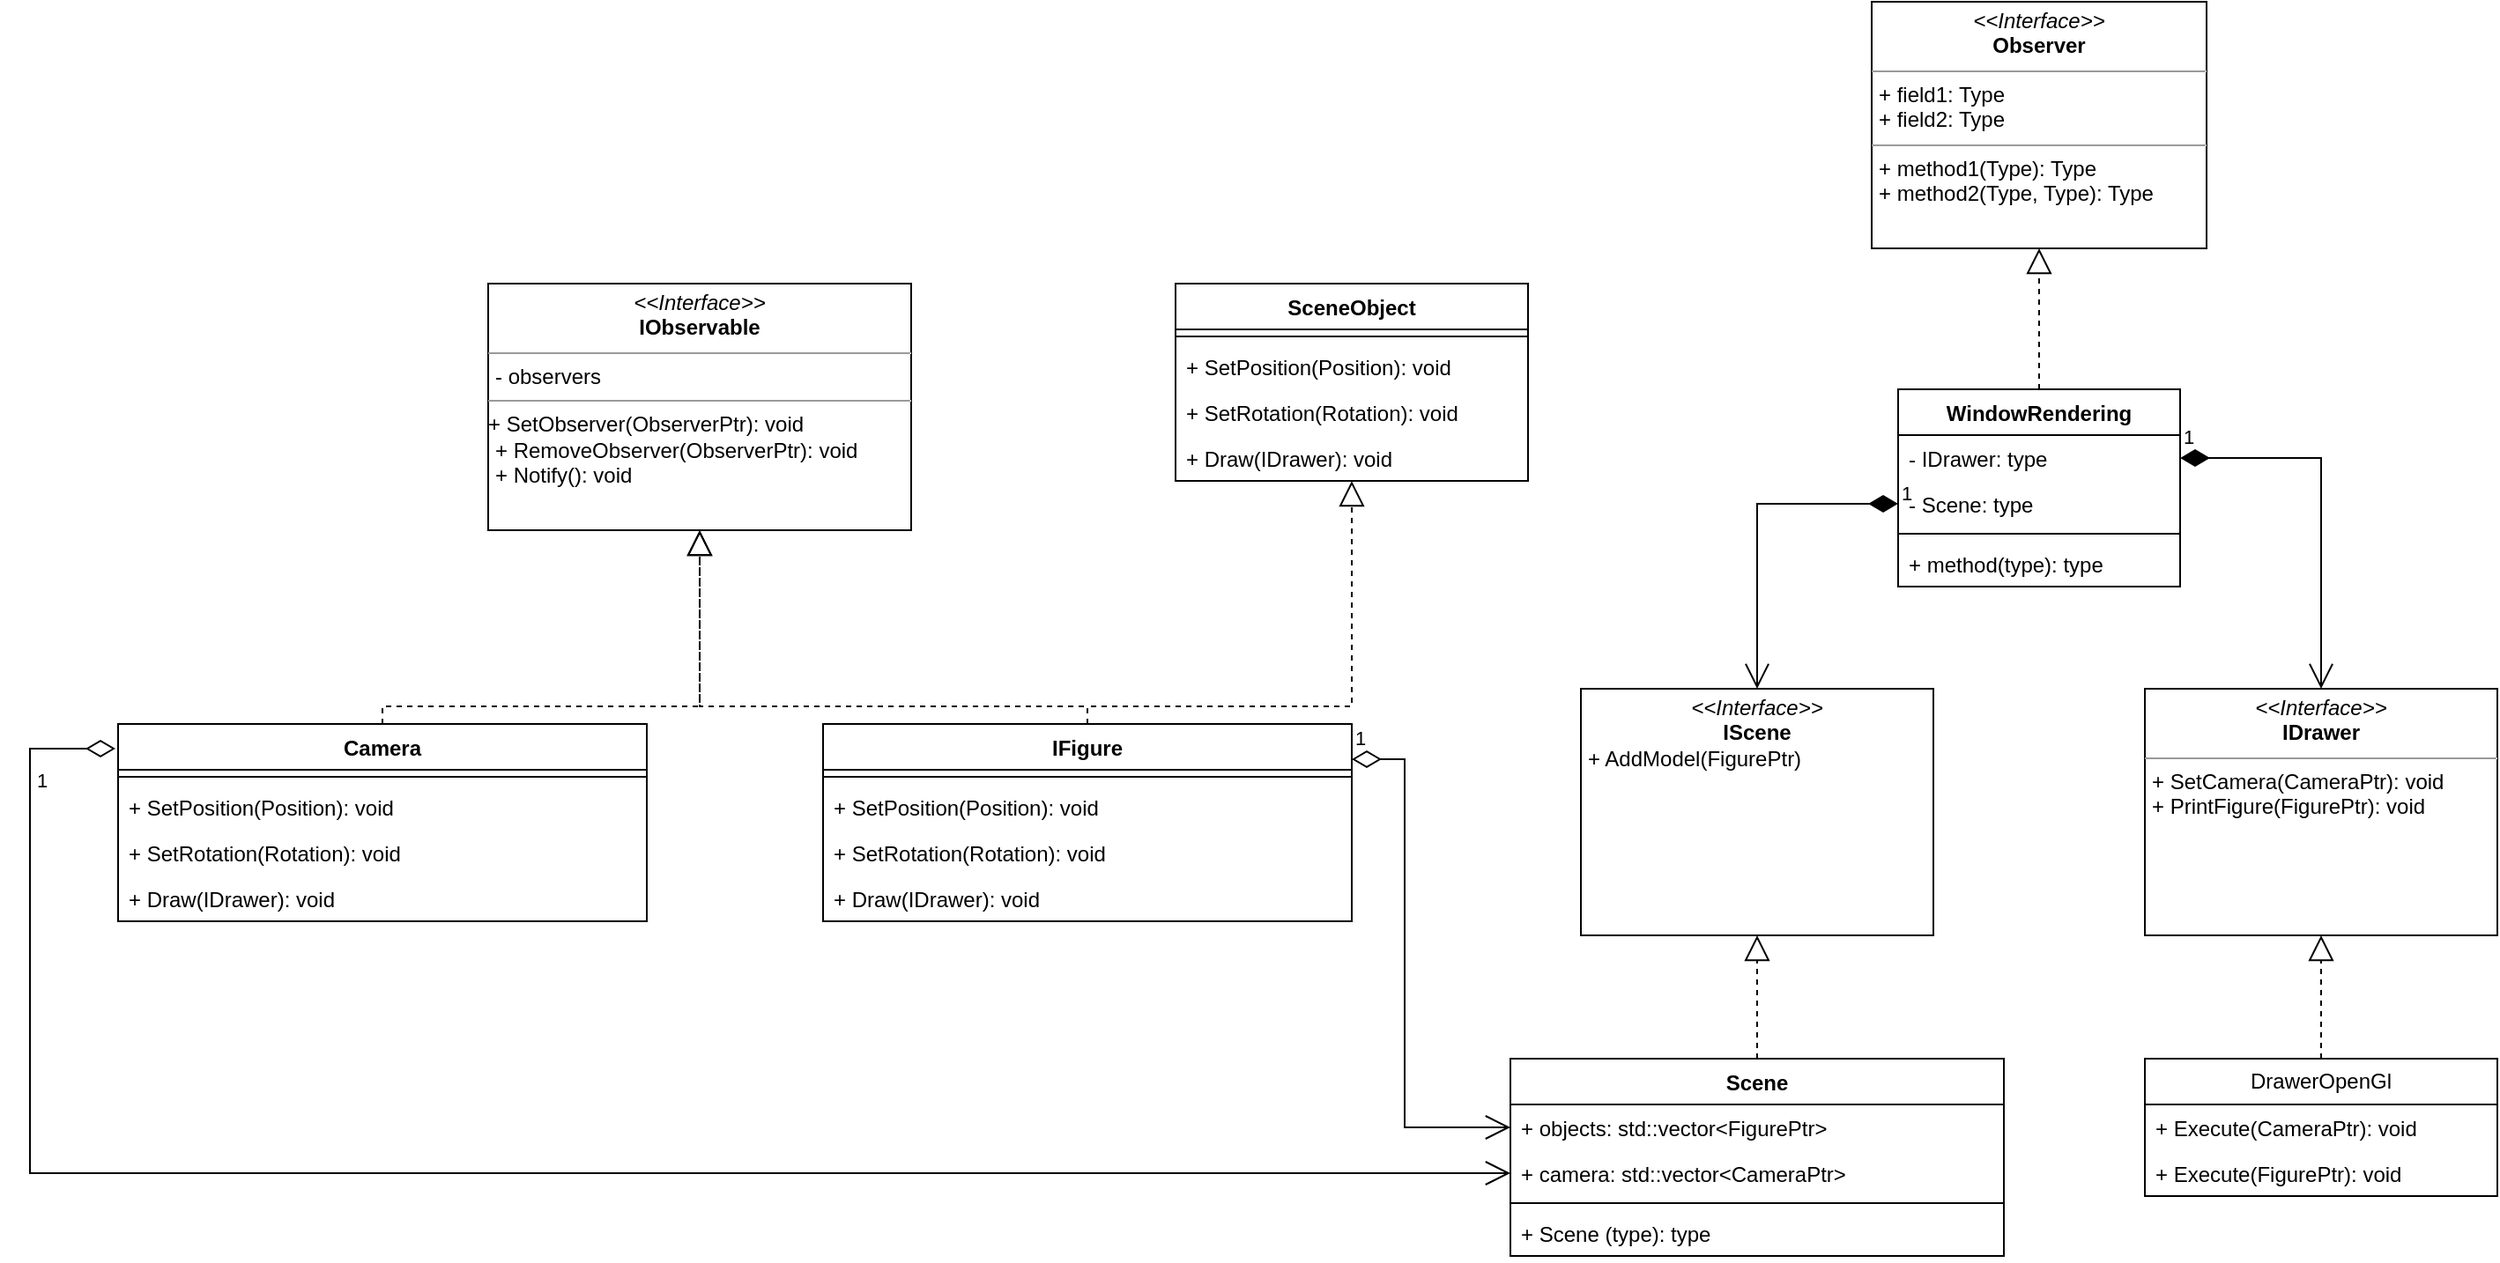 <mxfile version="22.1.5" type="github">
  <diagram name="Страница — 1" id="nXsoBbCKLhtzGqLu5Iii">
    <mxGraphModel dx="2901" dy="1046" grid="1" gridSize="10" guides="1" tooltips="1" connect="1" arrows="1" fold="1" page="1" pageScale="1" pageWidth="827" pageHeight="1169" math="0" shadow="0">
      <root>
        <mxCell id="0" />
        <mxCell id="1" parent="0" />
        <mxCell id="WsMUxNPvQTmBOQw50MA2-1" value="SceneObject" style="swimlane;fontStyle=1;align=center;verticalAlign=top;childLayout=stackLayout;horizontal=1;startSize=26;horizontalStack=0;resizeParent=1;resizeParentMax=0;resizeLast=0;collapsible=1;marginBottom=0;whiteSpace=wrap;html=1;" vertex="1" parent="1">
          <mxGeometry x="420" y="240" width="200" height="112" as="geometry" />
        </mxCell>
        <mxCell id="WsMUxNPvQTmBOQw50MA2-2" value="" style="line;strokeWidth=1;fillColor=none;align=left;verticalAlign=middle;spacingTop=-1;spacingLeft=3;spacingRight=3;rotatable=0;labelPosition=right;points=[];portConstraint=eastwest;strokeColor=inherit;" vertex="1" parent="WsMUxNPvQTmBOQw50MA2-1">
          <mxGeometry y="26" width="200" height="8" as="geometry" />
        </mxCell>
        <mxCell id="WsMUxNPvQTmBOQw50MA2-3" value="+ SetPosition(Position): void" style="text;strokeColor=none;fillColor=none;align=left;verticalAlign=top;spacingLeft=4;spacingRight=4;overflow=hidden;rotatable=0;points=[[0,0.5],[1,0.5]];portConstraint=eastwest;whiteSpace=wrap;html=1;" vertex="1" parent="WsMUxNPvQTmBOQw50MA2-1">
          <mxGeometry y="34" width="200" height="26" as="geometry" />
        </mxCell>
        <mxCell id="WsMUxNPvQTmBOQw50MA2-4" value="+ SetRotation(Rotation): void" style="text;strokeColor=none;fillColor=none;align=left;verticalAlign=top;spacingLeft=4;spacingRight=4;overflow=hidden;rotatable=0;points=[[0,0.5],[1,0.5]];portConstraint=eastwest;whiteSpace=wrap;html=1;" vertex="1" parent="WsMUxNPvQTmBOQw50MA2-1">
          <mxGeometry y="60" width="200" height="26" as="geometry" />
        </mxCell>
        <mxCell id="WsMUxNPvQTmBOQw50MA2-5" value="+ Draw(IDrawer): void" style="text;strokeColor=none;fillColor=none;align=left;verticalAlign=top;spacingLeft=4;spacingRight=4;overflow=hidden;rotatable=0;points=[[0,0.5],[1,0.5]];portConstraint=eastwest;whiteSpace=wrap;html=1;" vertex="1" parent="WsMUxNPvQTmBOQw50MA2-1">
          <mxGeometry y="86" width="200" height="26" as="geometry" />
        </mxCell>
        <mxCell id="WsMUxNPvQTmBOQw50MA2-6" value="IFigure" style="swimlane;fontStyle=1;align=center;verticalAlign=top;childLayout=stackLayout;horizontal=1;startSize=26;horizontalStack=0;resizeParent=1;resizeParentMax=0;resizeLast=0;collapsible=1;marginBottom=0;whiteSpace=wrap;html=1;" vertex="1" parent="1">
          <mxGeometry x="220" y="490" width="300" height="112" as="geometry" />
        </mxCell>
        <mxCell id="WsMUxNPvQTmBOQw50MA2-7" value="" style="line;strokeWidth=1;fillColor=none;align=left;verticalAlign=middle;spacingTop=-1;spacingLeft=3;spacingRight=3;rotatable=0;labelPosition=right;points=[];portConstraint=eastwest;strokeColor=inherit;" vertex="1" parent="WsMUxNPvQTmBOQw50MA2-6">
          <mxGeometry y="26" width="300" height="8" as="geometry" />
        </mxCell>
        <mxCell id="WsMUxNPvQTmBOQw50MA2-8" value="+ SetPosition(Position): void" style="text;strokeColor=none;fillColor=none;align=left;verticalAlign=top;spacingLeft=4;spacingRight=4;overflow=hidden;rotatable=0;points=[[0,0.5],[1,0.5]];portConstraint=eastwest;whiteSpace=wrap;html=1;" vertex="1" parent="WsMUxNPvQTmBOQw50MA2-6">
          <mxGeometry y="34" width="300" height="26" as="geometry" />
        </mxCell>
        <mxCell id="WsMUxNPvQTmBOQw50MA2-9" value="+ SetRotation(Rotation): void" style="text;strokeColor=none;fillColor=none;align=left;verticalAlign=top;spacingLeft=4;spacingRight=4;overflow=hidden;rotatable=0;points=[[0,0.5],[1,0.5]];portConstraint=eastwest;whiteSpace=wrap;html=1;" vertex="1" parent="WsMUxNPvQTmBOQw50MA2-6">
          <mxGeometry y="60" width="300" height="26" as="geometry" />
        </mxCell>
        <mxCell id="WsMUxNPvQTmBOQw50MA2-10" value="+ Draw(IDrawer): void" style="text;strokeColor=none;fillColor=none;align=left;verticalAlign=top;spacingLeft=4;spacingRight=4;overflow=hidden;rotatable=0;points=[[0,0.5],[1,0.5]];portConstraint=eastwest;whiteSpace=wrap;html=1;" vertex="1" parent="WsMUxNPvQTmBOQw50MA2-6">
          <mxGeometry y="86" width="300" height="26" as="geometry" />
        </mxCell>
        <mxCell id="WsMUxNPvQTmBOQw50MA2-11" value="Camera" style="swimlane;fontStyle=1;align=center;verticalAlign=top;childLayout=stackLayout;horizontal=1;startSize=26;horizontalStack=0;resizeParent=1;resizeParentMax=0;resizeLast=0;collapsible=1;marginBottom=0;whiteSpace=wrap;html=1;" vertex="1" parent="1">
          <mxGeometry x="-180" y="490" width="300" height="112" as="geometry" />
        </mxCell>
        <mxCell id="WsMUxNPvQTmBOQw50MA2-12" value="" style="line;strokeWidth=1;fillColor=none;align=left;verticalAlign=middle;spacingTop=-1;spacingLeft=3;spacingRight=3;rotatable=0;labelPosition=right;points=[];portConstraint=eastwest;strokeColor=inherit;" vertex="1" parent="WsMUxNPvQTmBOQw50MA2-11">
          <mxGeometry y="26" width="300" height="8" as="geometry" />
        </mxCell>
        <mxCell id="WsMUxNPvQTmBOQw50MA2-13" value="+ SetPosition(Position): void" style="text;strokeColor=none;fillColor=none;align=left;verticalAlign=top;spacingLeft=4;spacingRight=4;overflow=hidden;rotatable=0;points=[[0,0.5],[1,0.5]];portConstraint=eastwest;whiteSpace=wrap;html=1;" vertex="1" parent="WsMUxNPvQTmBOQw50MA2-11">
          <mxGeometry y="34" width="300" height="26" as="geometry" />
        </mxCell>
        <mxCell id="WsMUxNPvQTmBOQw50MA2-14" value="+ SetRotation(Rotation): void" style="text;strokeColor=none;fillColor=none;align=left;verticalAlign=top;spacingLeft=4;spacingRight=4;overflow=hidden;rotatable=0;points=[[0,0.5],[1,0.5]];portConstraint=eastwest;whiteSpace=wrap;html=1;" vertex="1" parent="WsMUxNPvQTmBOQw50MA2-11">
          <mxGeometry y="60" width="300" height="26" as="geometry" />
        </mxCell>
        <mxCell id="WsMUxNPvQTmBOQw50MA2-15" value="+ Draw(IDrawer): void" style="text;strokeColor=none;fillColor=none;align=left;verticalAlign=top;spacingLeft=4;spacingRight=4;overflow=hidden;rotatable=0;points=[[0,0.5],[1,0.5]];portConstraint=eastwest;whiteSpace=wrap;html=1;" vertex="1" parent="WsMUxNPvQTmBOQw50MA2-11">
          <mxGeometry y="86" width="300" height="26" as="geometry" />
        </mxCell>
        <mxCell id="WsMUxNPvQTmBOQw50MA2-16" value="Scene" style="swimlane;fontStyle=1;align=center;verticalAlign=top;childLayout=stackLayout;horizontal=1;startSize=26;horizontalStack=0;resizeParent=1;resizeParentMax=0;resizeLast=0;collapsible=1;marginBottom=0;whiteSpace=wrap;html=1;" vertex="1" parent="1">
          <mxGeometry x="610" y="680" width="280" height="112" as="geometry" />
        </mxCell>
        <mxCell id="WsMUxNPvQTmBOQw50MA2-17" value="+ objects: std::vector&amp;lt;FigurePtr&amp;gt;" style="text;strokeColor=none;fillColor=none;align=left;verticalAlign=top;spacingLeft=4;spacingRight=4;overflow=hidden;rotatable=0;points=[[0,0.5],[1,0.5]];portConstraint=eastwest;whiteSpace=wrap;html=1;" vertex="1" parent="WsMUxNPvQTmBOQw50MA2-16">
          <mxGeometry y="26" width="280" height="26" as="geometry" />
        </mxCell>
        <mxCell id="WsMUxNPvQTmBOQw50MA2-18" value="+ camera: std::vector&amp;lt;CameraPtr&amp;gt;" style="text;strokeColor=none;fillColor=none;align=left;verticalAlign=top;spacingLeft=4;spacingRight=4;overflow=hidden;rotatable=0;points=[[0,0.5],[1,0.5]];portConstraint=eastwest;whiteSpace=wrap;html=1;" vertex="1" parent="WsMUxNPvQTmBOQw50MA2-16">
          <mxGeometry y="52" width="280" height="26" as="geometry" />
        </mxCell>
        <mxCell id="WsMUxNPvQTmBOQw50MA2-19" value="" style="line;strokeWidth=1;fillColor=none;align=left;verticalAlign=middle;spacingTop=-1;spacingLeft=3;spacingRight=3;rotatable=0;labelPosition=right;points=[];portConstraint=eastwest;strokeColor=inherit;" vertex="1" parent="WsMUxNPvQTmBOQw50MA2-16">
          <mxGeometry y="78" width="280" height="8" as="geometry" />
        </mxCell>
        <mxCell id="WsMUxNPvQTmBOQw50MA2-20" value="+ Scene (type): type" style="text;strokeColor=none;fillColor=none;align=left;verticalAlign=top;spacingLeft=4;spacingRight=4;overflow=hidden;rotatable=0;points=[[0,0.5],[1,0.5]];portConstraint=eastwest;whiteSpace=wrap;html=1;" vertex="1" parent="WsMUxNPvQTmBOQw50MA2-16">
          <mxGeometry y="86" width="280" height="26" as="geometry" />
        </mxCell>
        <mxCell id="WsMUxNPvQTmBOQw50MA2-21" value="" style="endArrow=block;dashed=1;endFill=0;endSize=12;html=1;rounded=0;exitX=0.5;exitY=0;exitDx=0;exitDy=0;entryX=0.5;entryY=1;entryDx=0;entryDy=0;" edge="1" parent="1" source="WsMUxNPvQTmBOQw50MA2-11" target="WsMUxNPvQTmBOQw50MA2-41">
          <mxGeometry width="160" relative="1" as="geometry">
            <mxPoint y="740" as="sourcePoint" />
            <mxPoint x="-110" y="300" as="targetPoint" />
            <Array as="points">
              <mxPoint x="-30" y="480" />
              <mxPoint x="150" y="480" />
            </Array>
          </mxGeometry>
        </mxCell>
        <mxCell id="WsMUxNPvQTmBOQw50MA2-22" value="" style="endArrow=block;dashed=1;endFill=0;endSize=12;html=1;rounded=0;entryX=0.5;entryY=1.002;entryDx=0;entryDy=0;entryPerimeter=0;exitX=0.5;exitY=0;exitDx=0;exitDy=0;" edge="1" parent="1" source="WsMUxNPvQTmBOQw50MA2-6" target="WsMUxNPvQTmBOQw50MA2-5">
          <mxGeometry width="160" relative="1" as="geometry">
            <mxPoint x="-55" y="530" as="sourcePoint" />
            <mxPoint x="181" y="454" as="targetPoint" />
            <Array as="points">
              <mxPoint x="370" y="480" />
              <mxPoint x="520" y="480" />
            </Array>
          </mxGeometry>
        </mxCell>
        <mxCell id="WsMUxNPvQTmBOQw50MA2-23" value="" style="endArrow=block;dashed=1;endFill=0;endSize=12;html=1;rounded=0;entryX=0.5;entryY=1;entryDx=0;entryDy=0;exitX=0.5;exitY=0;exitDx=0;exitDy=0;" edge="1" parent="1" source="WsMUxNPvQTmBOQw50MA2-6" target="WsMUxNPvQTmBOQw50MA2-41">
          <mxGeometry width="160" relative="1" as="geometry">
            <mxPoint x="-70" y="280" as="sourcePoint" />
            <mxPoint x="170" y="250" as="targetPoint" />
            <Array as="points">
              <mxPoint x="370" y="480" />
              <mxPoint x="150" y="480" />
            </Array>
          </mxGeometry>
        </mxCell>
        <mxCell id="WsMUxNPvQTmBOQw50MA2-24" value="&lt;p style=&quot;margin:0px;margin-top:4px;text-align:center;&quot;&gt;&lt;i&gt;&amp;lt;&amp;lt;Interface&amp;gt;&amp;gt;&lt;/i&gt;&lt;br&gt;&lt;b&gt;IDrawer&lt;/b&gt;&lt;/p&gt;&lt;hr size=&quot;1&quot;&gt;&lt;p style=&quot;margin:0px;margin-left:4px;&quot;&gt;&lt;/p&gt;&lt;p style=&quot;margin:0px;margin-left:4px;&quot;&gt;+ SetCamera(CameraPtr): void&lt;br&gt;+ PrintFigure(FigurePtr): void&lt;/p&gt;" style="verticalAlign=top;align=left;overflow=fill;fontSize=12;fontFamily=Helvetica;html=1;whiteSpace=wrap;" vertex="1" parent="1">
          <mxGeometry x="970" y="470" width="200" height="140" as="geometry" />
        </mxCell>
        <mxCell id="WsMUxNPvQTmBOQw50MA2-25" value="WindowRendering" style="swimlane;fontStyle=1;align=center;verticalAlign=top;childLayout=stackLayout;horizontal=1;startSize=26;horizontalStack=0;resizeParent=1;resizeParentMax=0;resizeLast=0;collapsible=1;marginBottom=0;whiteSpace=wrap;html=1;" vertex="1" parent="1">
          <mxGeometry x="830" y="300" width="160" height="112" as="geometry" />
        </mxCell>
        <mxCell id="WsMUxNPvQTmBOQw50MA2-26" value="- IDrawer: type" style="text;strokeColor=none;fillColor=none;align=left;verticalAlign=top;spacingLeft=4;spacingRight=4;overflow=hidden;rotatable=0;points=[[0,0.5],[1,0.5]];portConstraint=eastwest;whiteSpace=wrap;html=1;" vertex="1" parent="WsMUxNPvQTmBOQw50MA2-25">
          <mxGeometry y="26" width="160" height="26" as="geometry" />
        </mxCell>
        <mxCell id="WsMUxNPvQTmBOQw50MA2-27" value="- Scene: type" style="text;strokeColor=none;fillColor=none;align=left;verticalAlign=top;spacingLeft=4;spacingRight=4;overflow=hidden;rotatable=0;points=[[0,0.5],[1,0.5]];portConstraint=eastwest;whiteSpace=wrap;html=1;" vertex="1" parent="WsMUxNPvQTmBOQw50MA2-25">
          <mxGeometry y="52" width="160" height="26" as="geometry" />
        </mxCell>
        <mxCell id="WsMUxNPvQTmBOQw50MA2-28" value="" style="line;strokeWidth=1;fillColor=none;align=left;verticalAlign=middle;spacingTop=-1;spacingLeft=3;spacingRight=3;rotatable=0;labelPosition=right;points=[];portConstraint=eastwest;strokeColor=inherit;" vertex="1" parent="WsMUxNPvQTmBOQw50MA2-25">
          <mxGeometry y="78" width="160" height="8" as="geometry" />
        </mxCell>
        <mxCell id="WsMUxNPvQTmBOQw50MA2-29" value="+ method(type): type" style="text;strokeColor=none;fillColor=none;align=left;verticalAlign=top;spacingLeft=4;spacingRight=4;overflow=hidden;rotatable=0;points=[[0,0.5],[1,0.5]];portConstraint=eastwest;whiteSpace=wrap;html=1;" vertex="1" parent="WsMUxNPvQTmBOQw50MA2-25">
          <mxGeometry y="86" width="160" height="26" as="geometry" />
        </mxCell>
        <mxCell id="WsMUxNPvQTmBOQw50MA2-30" value="DrawerOpenGl" style="swimlane;fontStyle=0;childLayout=stackLayout;horizontal=1;startSize=26;fillColor=none;horizontalStack=0;resizeParent=1;resizeParentMax=0;resizeLast=0;collapsible=1;marginBottom=0;whiteSpace=wrap;html=1;" vertex="1" parent="1">
          <mxGeometry x="970" y="680" width="200" height="78" as="geometry" />
        </mxCell>
        <mxCell id="WsMUxNPvQTmBOQw50MA2-31" value="+ Execute(CameraPtr): void" style="text;strokeColor=none;fillColor=none;align=left;verticalAlign=top;spacingLeft=4;spacingRight=4;overflow=hidden;rotatable=0;points=[[0,0.5],[1,0.5]];portConstraint=eastwest;whiteSpace=wrap;html=1;" vertex="1" parent="WsMUxNPvQTmBOQw50MA2-30">
          <mxGeometry y="26" width="200" height="26" as="geometry" />
        </mxCell>
        <mxCell id="WsMUxNPvQTmBOQw50MA2-32" value="+ Execute(FigurePtr): void" style="text;strokeColor=none;fillColor=none;align=left;verticalAlign=top;spacingLeft=4;spacingRight=4;overflow=hidden;rotatable=0;points=[[0,0.5],[1,0.5]];portConstraint=eastwest;whiteSpace=wrap;html=1;" vertex="1" parent="WsMUxNPvQTmBOQw50MA2-30">
          <mxGeometry y="52" width="200" height="26" as="geometry" />
        </mxCell>
        <mxCell id="WsMUxNPvQTmBOQw50MA2-33" value="" style="endArrow=block;dashed=1;endFill=0;endSize=12;html=1;rounded=0;entryX=0.5;entryY=1;entryDx=0;entryDy=0;exitX=0.5;exitY=0;exitDx=0;exitDy=0;" edge="1" parent="1" source="WsMUxNPvQTmBOQw50MA2-16" target="WsMUxNPvQTmBOQw50MA2-37">
          <mxGeometry width="160" relative="1" as="geometry">
            <mxPoint x="750" y="680" as="sourcePoint" />
            <mxPoint x="750" y="610" as="targetPoint" />
          </mxGeometry>
        </mxCell>
        <mxCell id="WsMUxNPvQTmBOQw50MA2-34" value="1" style="endArrow=open;html=1;endSize=12;startArrow=diamondThin;startSize=14;startFill=1;edgeStyle=orthogonalEdgeStyle;align=left;verticalAlign=bottom;rounded=0;entryX=0.5;entryY=0;entryDx=0;entryDy=0;exitX=1;exitY=0.5;exitDx=0;exitDy=0;" edge="1" parent="1" source="WsMUxNPvQTmBOQw50MA2-26" target="WsMUxNPvQTmBOQw50MA2-24">
          <mxGeometry x="-1" y="3" relative="1" as="geometry">
            <mxPoint x="980" y="210" as="sourcePoint" />
            <mxPoint x="1161.6" y="483.96" as="targetPoint" />
            <Array as="points">
              <mxPoint x="1070" y="339" />
            </Array>
          </mxGeometry>
        </mxCell>
        <mxCell id="WsMUxNPvQTmBOQw50MA2-35" value="1" style="endArrow=open;html=1;endSize=12;startArrow=diamondThin;startSize=14;startFill=0;edgeStyle=orthogonalEdgeStyle;align=left;verticalAlign=bottom;rounded=0;entryX=0;entryY=0.5;entryDx=0;entryDy=0;exitX=-0.005;exitY=0.125;exitDx=0;exitDy=0;exitPerimeter=0;" edge="1" parent="1" source="WsMUxNPvQTmBOQw50MA2-11" target="WsMUxNPvQTmBOQw50MA2-18">
          <mxGeometry x="-0.918" y="27" relative="1" as="geometry">
            <mxPoint x="520" y="420" as="sourcePoint" />
            <mxPoint x="680" y="420" as="targetPoint" />
            <Array as="points">
              <mxPoint x="-230" y="504" />
              <mxPoint x="-230" y="745" />
            </Array>
            <mxPoint as="offset" />
          </mxGeometry>
        </mxCell>
        <mxCell id="WsMUxNPvQTmBOQw50MA2-36" value="1" style="endArrow=open;html=1;endSize=12;startArrow=diamondThin;startSize=14;startFill=0;edgeStyle=orthogonalEdgeStyle;align=left;verticalAlign=bottom;rounded=0;entryX=0;entryY=0.5;entryDx=0;entryDy=0;" edge="1" parent="1" target="WsMUxNPvQTmBOQw50MA2-17">
          <mxGeometry x="-1" y="3" relative="1" as="geometry">
            <mxPoint x="520" y="510" as="sourcePoint" />
            <mxPoint x="680" y="510" as="targetPoint" />
            <Array as="points">
              <mxPoint x="550" y="510" />
            </Array>
          </mxGeometry>
        </mxCell>
        <mxCell id="WsMUxNPvQTmBOQw50MA2-37" value="&lt;p style=&quot;margin:0px;margin-top:4px;text-align:center;&quot;&gt;&lt;i&gt;&amp;lt;&amp;lt;Interface&amp;gt;&amp;gt;&lt;b&gt;&lt;br&gt;&lt;/b&gt;&lt;/i&gt;&lt;b&gt;IScene&lt;/b&gt;&lt;/p&gt;&lt;p style=&quot;margin:0px;margin-left:4px;&quot;&gt;&lt;/p&gt;&lt;p style=&quot;margin:0px;margin-left:4px;&quot;&gt;+ AddModel(FigurePtr)&lt;/p&gt;" style="verticalAlign=top;align=left;overflow=fill;fontSize=12;fontFamily=Helvetica;html=1;whiteSpace=wrap;" vertex="1" parent="1">
          <mxGeometry x="650" y="470" width="200" height="140" as="geometry" />
        </mxCell>
        <mxCell id="WsMUxNPvQTmBOQw50MA2-38" value="1" style="endArrow=open;html=1;endSize=12;startArrow=diamondThin;startSize=14;startFill=1;edgeStyle=orthogonalEdgeStyle;align=left;verticalAlign=bottom;rounded=0;entryX=0.5;entryY=0;entryDx=0;entryDy=0;exitX=0;exitY=0.5;exitDx=0;exitDy=0;" edge="1" parent="1" source="WsMUxNPvQTmBOQw50MA2-27" target="WsMUxNPvQTmBOQw50MA2-37">
          <mxGeometry x="-1" y="3" relative="1" as="geometry">
            <mxPoint x="730" y="211" as="sourcePoint" />
            <mxPoint x="670.0" y="456" as="targetPoint" />
            <Array as="points">
              <mxPoint x="750" y="365" />
            </Array>
          </mxGeometry>
        </mxCell>
        <mxCell id="WsMUxNPvQTmBOQw50MA2-39" value="" style="endArrow=block;dashed=1;endFill=0;endSize=12;html=1;rounded=0;entryX=0.5;entryY=1;entryDx=0;entryDy=0;exitX=0.5;exitY=0;exitDx=0;exitDy=0;" edge="1" parent="1" source="WsMUxNPvQTmBOQw50MA2-30" target="WsMUxNPvQTmBOQw50MA2-24">
          <mxGeometry width="160" relative="1" as="geometry">
            <mxPoint x="1069.58" y="680" as="sourcePoint" />
            <mxPoint x="1069.58" y="610" as="targetPoint" />
          </mxGeometry>
        </mxCell>
        <mxCell id="WsMUxNPvQTmBOQw50MA2-40" value="&lt;p style=&quot;margin:0px;margin-top:4px;text-align:center;&quot;&gt;&lt;i&gt;&amp;lt;&amp;lt;Interface&amp;gt;&amp;gt;&lt;/i&gt;&lt;br&gt;&lt;b&gt;Observer&lt;/b&gt;&lt;/p&gt;&lt;hr size=&quot;1&quot;&gt;&lt;p style=&quot;margin:0px;margin-left:4px;&quot;&gt;+ field1: Type&lt;br&gt;+ field2: Type&lt;/p&gt;&lt;hr size=&quot;1&quot;&gt;&lt;p style=&quot;margin:0px;margin-left:4px;&quot;&gt;+ method1(Type): Type&lt;br&gt;+ method2(Type, Type): Type&lt;/p&gt;" style="verticalAlign=top;align=left;overflow=fill;fontSize=12;fontFamily=Helvetica;html=1;whiteSpace=wrap;" vertex="1" parent="1">
          <mxGeometry x="815" y="80" width="190" height="140" as="geometry" />
        </mxCell>
        <mxCell id="WsMUxNPvQTmBOQw50MA2-41" value="&lt;p style=&quot;margin:0px;margin-top:4px;text-align:center;&quot;&gt;&lt;i&gt;&amp;lt;&amp;lt;Interface&amp;gt;&amp;gt;&lt;/i&gt;&lt;br&gt;&lt;b&gt;IObservable&lt;/b&gt;&lt;/p&gt;&lt;hr size=&quot;1&quot;&gt;&lt;p style=&quot;margin:0px;margin-left:4px;&quot;&gt;- observers&lt;/p&gt;&lt;hr size=&quot;1&quot;&gt;+ SetObserver(ObserverPtr): void&lt;p style=&quot;margin:0px;margin-left:4px;&quot;&gt;+ RemoveObserver(ObserverPtr): void&lt;br&gt;&lt;/p&gt;&lt;p style=&quot;margin:0px;margin-left:4px;&quot;&gt;+ Notify(): void&lt;br&gt;&lt;/p&gt;" style="verticalAlign=top;align=left;overflow=fill;fontSize=12;fontFamily=Helvetica;html=1;whiteSpace=wrap;" vertex="1" parent="1">
          <mxGeometry x="30" y="240" width="240" height="140" as="geometry" />
        </mxCell>
        <mxCell id="WsMUxNPvQTmBOQw50MA2-42" value="" style="endArrow=block;dashed=1;endFill=0;endSize=12;html=1;rounded=0;entryX=0.5;entryY=1;entryDx=0;entryDy=0;exitX=0.5;exitY=0;exitDx=0;exitDy=0;" edge="1" parent="1" source="WsMUxNPvQTmBOQw50MA2-25" target="WsMUxNPvQTmBOQw50MA2-40">
          <mxGeometry width="160" relative="1" as="geometry">
            <mxPoint x="650" y="348" as="sourcePoint" />
            <mxPoint x="800" y="210" as="targetPoint" />
            <Array as="points" />
          </mxGeometry>
        </mxCell>
      </root>
    </mxGraphModel>
  </diagram>
</mxfile>
